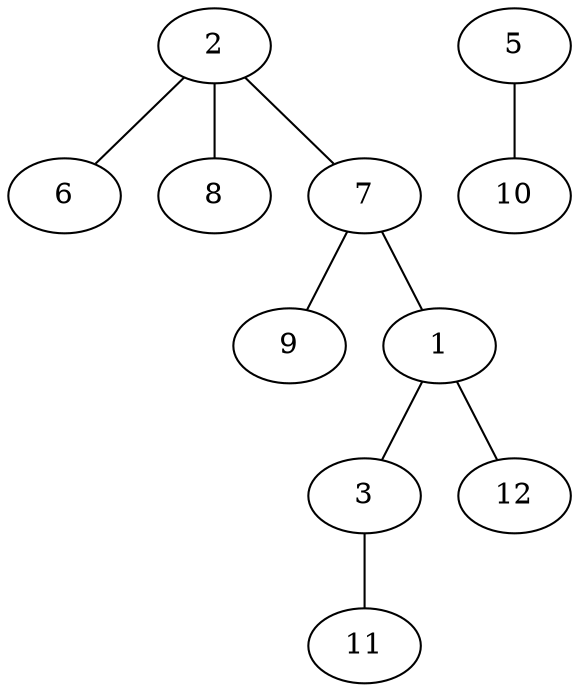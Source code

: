 strict graph "" {
	2	 [style=vertex];
	6	 [style=vertex];
	2 -- 6	 [style="edge"];
	8	 [style=vertex];
	2 -- 8	 [style="edge"];
	7	 [style=vertex];
	2 -- 7	 [style="edge"];
	9	 [style=vertex];
	7 -- 9	 [style="edge"];
	1	 [style=vertex];
	7 -- 1	 [style="edge"];
	3	 [style=vertex];
	1 -- 3	 [style="edge"];
	12	 [style=vertex];
	1 -- 12	 [style="edge"];
	5	 [style=vertex];
	10	 [style=vertex];
	5 -- 10	 [style="edge"];
	11	 [style=vertex];
	3 -- 11	 [style="edge"];
}
